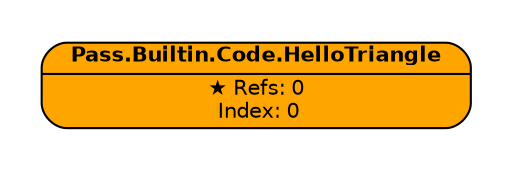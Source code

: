 digraph FrameGraph {
graph [style=invis, rankdir="TB" ordering=out, splines=spline]
node [shape=record, fontname="helvetica", fontsize=10, margin="0.2,0.03"]

P0 [label=<{ {<B>Pass.Builtin.Code.HelloTriangle</B>} | {&#x2605; Refs: 0<BR/> Index: 0} }> style="rounded,filled", fillcolor=orange]


P0 -> { } [color=orangered]


subgraph cluster_0 {
P0 
}

subgraph cluster_imported_resources {
graph [style=dotted, fontname="helvetica", label=< <B>Imported</B> >]

}

}